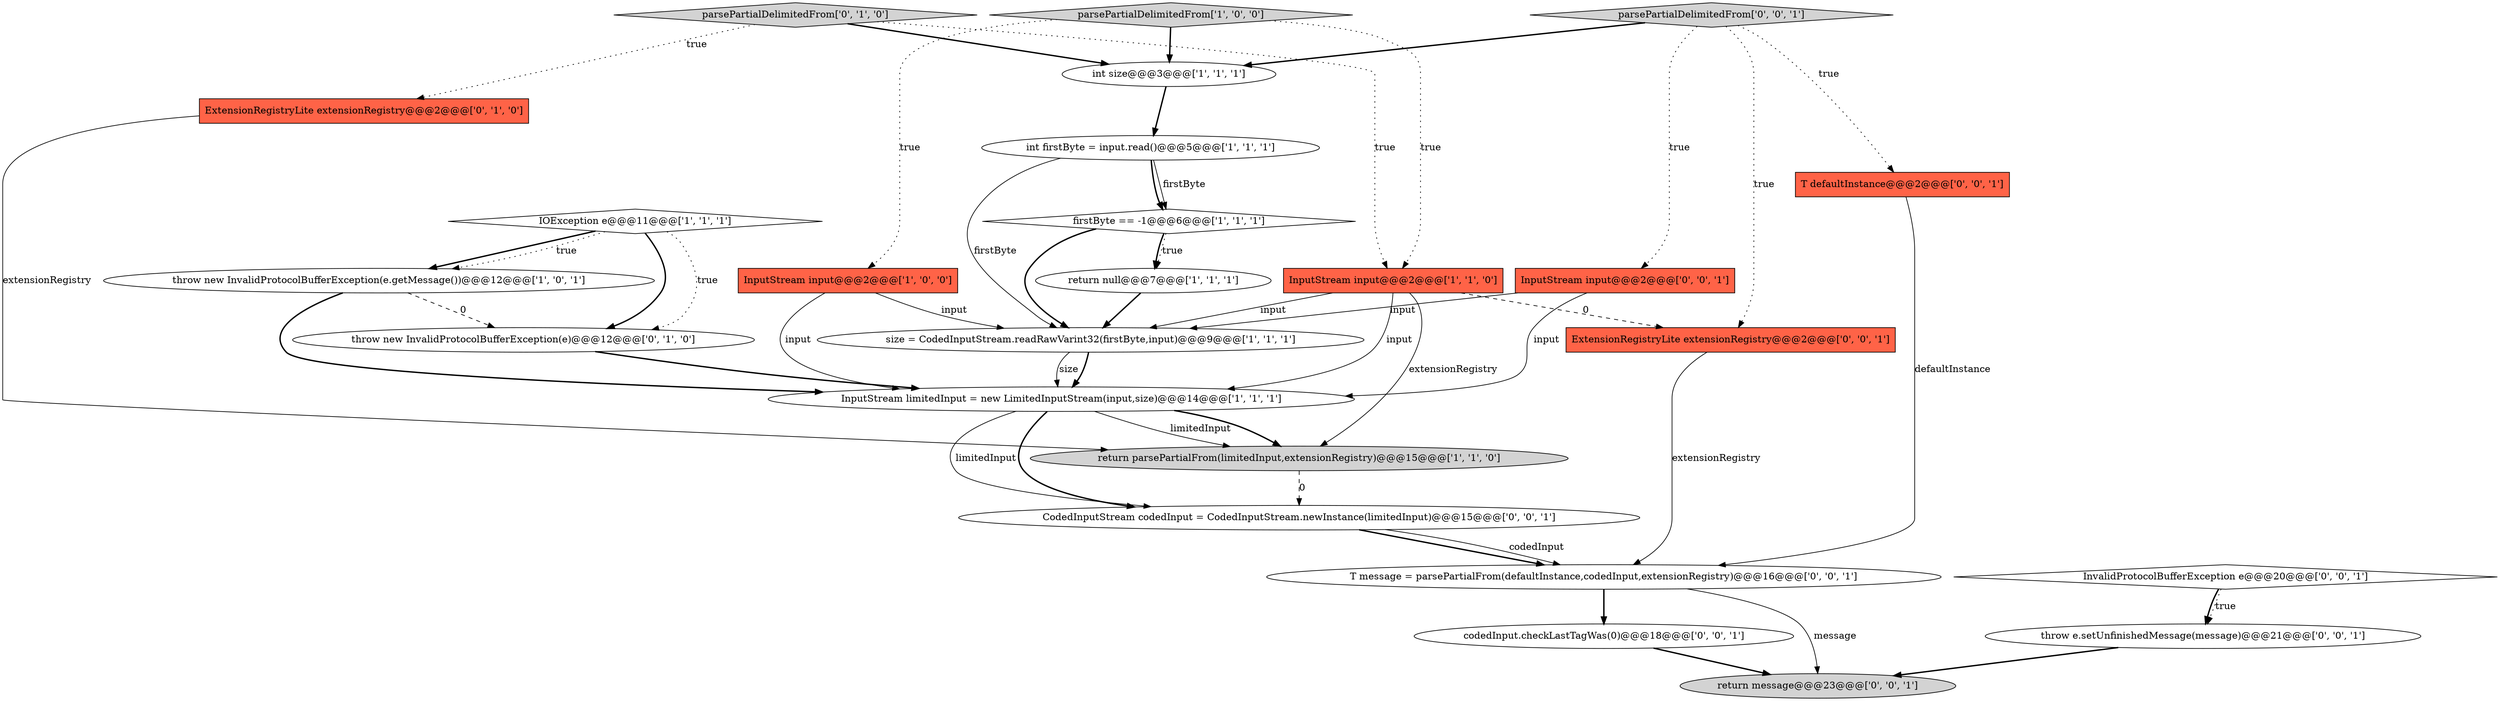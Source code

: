 digraph {
16 [style = filled, label = "return message@@@23@@@['0', '0', '1']", fillcolor = lightgray, shape = ellipse image = "AAA0AAABBB3BBB"];
4 [style = filled, label = "size = CodedInputStream.readRawVarint32(firstByte,input)@@@9@@@['1', '1', '1']", fillcolor = white, shape = ellipse image = "AAA0AAABBB1BBB"];
24 [style = filled, label = "codedInput.checkLastTagWas(0)@@@18@@@['0', '0', '1']", fillcolor = white, shape = ellipse image = "AAA0AAABBB3BBB"];
22 [style = filled, label = "throw e.setUnfinishedMessage(message)@@@21@@@['0', '0', '1']", fillcolor = white, shape = ellipse image = "AAA0AAABBB3BBB"];
2 [style = filled, label = "IOException e@@@11@@@['1', '1', '1']", fillcolor = white, shape = diamond image = "AAA0AAABBB1BBB"];
1 [style = filled, label = "return null@@@7@@@['1', '1', '1']", fillcolor = white, shape = ellipse image = "AAA0AAABBB1BBB"];
23 [style = filled, label = "InvalidProtocolBufferException e@@@20@@@['0', '0', '1']", fillcolor = white, shape = diamond image = "AAA0AAABBB3BBB"];
14 [style = filled, label = "throw new InvalidProtocolBufferException(e)@@@12@@@['0', '1', '0']", fillcolor = white, shape = ellipse image = "AAA1AAABBB2BBB"];
19 [style = filled, label = "InputStream input@@@2@@@['0', '0', '1']", fillcolor = tomato, shape = box image = "AAA0AAABBB3BBB"];
9 [style = filled, label = "InputStream limitedInput = new LimitedInputStream(input,size)@@@14@@@['1', '1', '1']", fillcolor = white, shape = ellipse image = "AAA0AAABBB1BBB"];
3 [style = filled, label = "firstByte == -1@@@6@@@['1', '1', '1']", fillcolor = white, shape = diamond image = "AAA0AAABBB1BBB"];
15 [style = filled, label = "CodedInputStream codedInput = CodedInputStream.newInstance(limitedInput)@@@15@@@['0', '0', '1']", fillcolor = white, shape = ellipse image = "AAA0AAABBB3BBB"];
17 [style = filled, label = "T defaultInstance@@@2@@@['0', '0', '1']", fillcolor = tomato, shape = box image = "AAA0AAABBB3BBB"];
13 [style = filled, label = "parsePartialDelimitedFrom['0', '1', '0']", fillcolor = lightgray, shape = diamond image = "AAA0AAABBB2BBB"];
7 [style = filled, label = "throw new InvalidProtocolBufferException(e.getMessage())@@@12@@@['1', '0', '1']", fillcolor = white, shape = ellipse image = "AAA0AAABBB1BBB"];
12 [style = filled, label = "ExtensionRegistryLite extensionRegistry@@@2@@@['0', '1', '0']", fillcolor = tomato, shape = box image = "AAA0AAABBB2BBB"];
21 [style = filled, label = "parsePartialDelimitedFrom['0', '0', '1']", fillcolor = lightgray, shape = diamond image = "AAA0AAABBB3BBB"];
18 [style = filled, label = "T message = parsePartialFrom(defaultInstance,codedInput,extensionRegistry)@@@16@@@['0', '0', '1']", fillcolor = white, shape = ellipse image = "AAA0AAABBB3BBB"];
6 [style = filled, label = "parsePartialDelimitedFrom['1', '0', '0']", fillcolor = lightgray, shape = diamond image = "AAA0AAABBB1BBB"];
5 [style = filled, label = "return parsePartialFrom(limitedInput,extensionRegistry)@@@15@@@['1', '1', '0']", fillcolor = lightgray, shape = ellipse image = "AAA0AAABBB1BBB"];
8 [style = filled, label = "InputStream input@@@2@@@['1', '0', '0']", fillcolor = tomato, shape = box image = "AAA0AAABBB1BBB"];
0 [style = filled, label = "int firstByte = input.read()@@@5@@@['1', '1', '1']", fillcolor = white, shape = ellipse image = "AAA0AAABBB1BBB"];
11 [style = filled, label = "int size@@@3@@@['1', '1', '1']", fillcolor = white, shape = ellipse image = "AAA0AAABBB1BBB"];
20 [style = filled, label = "ExtensionRegistryLite extensionRegistry@@@2@@@['0', '0', '1']", fillcolor = tomato, shape = box image = "AAA0AAABBB3BBB"];
10 [style = filled, label = "InputStream input@@@2@@@['1', '1', '0']", fillcolor = tomato, shape = box image = "AAA0AAABBB1BBB"];
23->22 [style = bold, label=""];
21->11 [style = bold, label=""];
10->4 [style = solid, label="input"];
15->18 [style = bold, label=""];
2->7 [style = bold, label=""];
3->1 [style = dotted, label="true"];
18->24 [style = bold, label=""];
7->9 [style = bold, label=""];
20->18 [style = solid, label="extensionRegistry"];
11->0 [style = bold, label=""];
6->11 [style = bold, label=""];
22->16 [style = bold, label=""];
9->15 [style = bold, label=""];
13->10 [style = dotted, label="true"];
14->9 [style = bold, label=""];
21->17 [style = dotted, label="true"];
19->4 [style = solid, label="input"];
0->3 [style = bold, label=""];
2->14 [style = dotted, label="true"];
21->20 [style = dotted, label="true"];
12->5 [style = solid, label="extensionRegistry"];
8->4 [style = solid, label="input"];
3->1 [style = bold, label=""];
23->22 [style = dotted, label="true"];
6->8 [style = dotted, label="true"];
13->11 [style = bold, label=""];
9->5 [style = solid, label="limitedInput"];
9->15 [style = solid, label="limitedInput"];
6->10 [style = dotted, label="true"];
24->16 [style = bold, label=""];
4->9 [style = bold, label=""];
0->3 [style = solid, label="firstByte"];
21->19 [style = dotted, label="true"];
1->4 [style = bold, label=""];
17->18 [style = solid, label="defaultInstance"];
15->18 [style = solid, label="codedInput"];
2->14 [style = bold, label=""];
18->16 [style = solid, label="message"];
7->14 [style = dashed, label="0"];
4->9 [style = solid, label="size"];
0->4 [style = solid, label="firstByte"];
10->9 [style = solid, label="input"];
13->12 [style = dotted, label="true"];
9->5 [style = bold, label=""];
10->20 [style = dashed, label="0"];
3->4 [style = bold, label=""];
19->9 [style = solid, label="input"];
5->15 [style = dashed, label="0"];
2->7 [style = dotted, label="true"];
10->5 [style = solid, label="extensionRegistry"];
8->9 [style = solid, label="input"];
}
